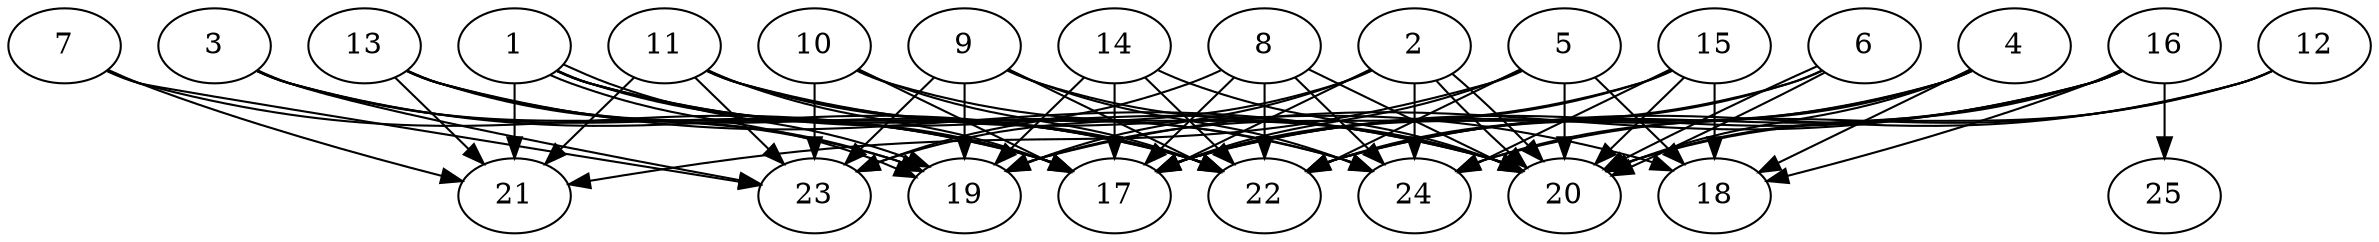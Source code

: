 // DAG automatically generated by daggen at Thu Oct  3 14:00:40 2019
// ./daggen --dot -n 25 --ccr 0.5 --fat 0.9 --regular 0.5 --density 0.9 --mindata 5242880 --maxdata 52428800 
digraph G {
  1 [size="67631104", alpha="0.19", expect_size="33815552"] 
  1 -> 17 [size ="33815552"]
  1 -> 19 [size ="33815552"]
  1 -> 19 [size ="33815552"]
  1 -> 20 [size ="33815552"]
  1 -> 21 [size ="33815552"]
  1 -> 22 [size ="33815552"]
  1 -> 24 [size ="33815552"]
  2 [size="83423232", alpha="0.14", expect_size="41711616"] 
  2 -> 17 [size ="41711616"]
  2 -> 19 [size ="41711616"]
  2 -> 20 [size ="41711616"]
  2 -> 20 [size ="41711616"]
  2 -> 23 [size ="41711616"]
  2 -> 24 [size ="41711616"]
  3 [size="92891136", alpha="0.06", expect_size="46445568"] 
  3 -> 17 [size ="46445568"]
  3 -> 19 [size ="46445568"]
  3 -> 22 [size ="46445568"]
  3 -> 23 [size ="46445568"]
  4 [size="99411968", alpha="0.01", expect_size="49705984"] 
  4 -> 17 [size ="49705984"]
  4 -> 18 [size ="49705984"]
  4 -> 20 [size ="49705984"]
  4 -> 22 [size ="49705984"]
  4 -> 24 [size ="49705984"]
  5 [size="87830528", alpha="0.18", expect_size="43915264"] 
  5 -> 17 [size ="43915264"]
  5 -> 18 [size ="43915264"]
  5 -> 20 [size ="43915264"]
  5 -> 21 [size ="43915264"]
  5 -> 22 [size ="43915264"]
  6 [size="38410240", alpha="0.04", expect_size="19205120"] 
  6 -> 17 [size ="19205120"]
  6 -> 20 [size ="19205120"]
  6 -> 20 [size ="19205120"]
  6 -> 22 [size ="19205120"]
  7 [size="54163456", alpha="0.17", expect_size="27081728"] 
  7 -> 17 [size ="27081728"]
  7 -> 21 [size ="27081728"]
  7 -> 23 [size ="27081728"]
  8 [size="14448640", alpha="0.19", expect_size="7224320"] 
  8 -> 17 [size ="7224320"]
  8 -> 20 [size ="7224320"]
  8 -> 22 [size ="7224320"]
  8 -> 23 [size ="7224320"]
  8 -> 24 [size ="7224320"]
  9 [size="84967424", alpha="0.07", expect_size="42483712"] 
  9 -> 19 [size ="42483712"]
  9 -> 20 [size ="42483712"]
  9 -> 22 [size ="42483712"]
  9 -> 23 [size ="42483712"]
  9 -> 24 [size ="42483712"]
  10 [size="98537472", alpha="0.15", expect_size="49268736"] 
  10 -> 17 [size ="49268736"]
  10 -> 20 [size ="49268736"]
  10 -> 22 [size ="49268736"]
  10 -> 23 [size ="49268736"]
  11 [size="48680960", alpha="0.08", expect_size="24340480"] 
  11 -> 17 [size ="24340480"]
  11 -> 18 [size ="24340480"]
  11 -> 21 [size ="24340480"]
  11 -> 22 [size ="24340480"]
  11 -> 23 [size ="24340480"]
  11 -> 24 [size ="24340480"]
  12 [size="43003904", alpha="0.20", expect_size="21501952"] 
  12 -> 20 [size ="21501952"]
  12 -> 22 [size ="21501952"]
  12 -> 24 [size ="21501952"]
  13 [size="15876096", alpha="0.02", expect_size="7938048"] 
  13 -> 17 [size ="7938048"]
  13 -> 19 [size ="7938048"]
  13 -> 20 [size ="7938048"]
  13 -> 21 [size ="7938048"]
  13 -> 22 [size ="7938048"]
  14 [size="44613632", alpha="0.06", expect_size="22306816"] 
  14 -> 17 [size ="22306816"]
  14 -> 19 [size ="22306816"]
  14 -> 20 [size ="22306816"]
  14 -> 22 [size ="22306816"]
  15 [size="51544064", alpha="0.19", expect_size="25772032"] 
  15 -> 17 [size ="25772032"]
  15 -> 18 [size ="25772032"]
  15 -> 19 [size ="25772032"]
  15 -> 20 [size ="25772032"]
  15 -> 24 [size ="25772032"]
  16 [size="40808448", alpha="0.18", expect_size="20404224"] 
  16 -> 17 [size ="20404224"]
  16 -> 18 [size ="20404224"]
  16 -> 19 [size ="20404224"]
  16 -> 20 [size ="20404224"]
  16 -> 22 [size ="20404224"]
  16 -> 25 [size ="20404224"]
  17 [size="57694208", alpha="0.14", expect_size="28847104"] 
  18 [size="45735936", alpha="0.04", expect_size="22867968"] 
  19 [size="41713664", alpha="0.07", expect_size="20856832"] 
  20 [size="72957952", alpha="0.16", expect_size="36478976"] 
  21 [size="51189760", alpha="0.18", expect_size="25594880"] 
  22 [size="90390528", alpha="0.15", expect_size="45195264"] 
  23 [size="89911296", alpha="0.09", expect_size="44955648"] 
  24 [size="101163008", alpha="0.02", expect_size="50581504"] 
  25 [size="33413120", alpha="0.11", expect_size="16706560"] 
}
